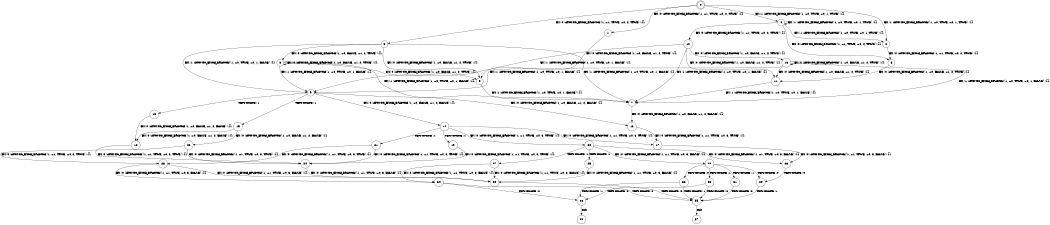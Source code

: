 digraph BCG {
size = "7, 10.5";
center = TRUE;
node [shape = circle];
0 [peripheries = 2];
0 -> 1 [label = "EX !0 !ATOMIC_EXCH_BRANCH (1, +1, TRUE, +0, 2, TRUE) !{}"];
0 -> 2 [label = "EX !1 !ATOMIC_EXCH_BRANCH (1, +0, TRUE, +0, 1, TRUE) !{}"];
0 -> 3 [label = "EX !0 !ATOMIC_EXCH_BRANCH (1, +1, TRUE, +0, 2, TRUE) !{}"];
0 -> 4 [label = "EX !1 !ATOMIC_EXCH_BRANCH (1, +0, TRUE, +0, 1, TRUE) !{}"];
1 -> 5 [label = "EX !0 !ATOMIC_EXCH_BRANCH (1, +0, FALSE, +1, 2, TRUE) !{}"];
2 -> 6 [label = "EX !0 !ATOMIC_EXCH_BRANCH (1, +1, TRUE, +0, 2, TRUE) !{}"];
3 -> 5 [label = "EX !0 !ATOMIC_EXCH_BRANCH (1, +0, FALSE, +1, 2, TRUE) !{}"];
3 -> 7 [label = "EX !1 !ATOMIC_EXCH_BRANCH (1, +0, TRUE, +0, 1, FALSE) !{}"];
3 -> 8 [label = "EX !0 !ATOMIC_EXCH_BRANCH (1, +0, FALSE, +1, 2, TRUE) !{}"];
3 -> 9 [label = "EX !1 !ATOMIC_EXCH_BRANCH (1, +0, TRUE, +0, 1, FALSE) !{}"];
4 -> 2 [label = "EX !1 !ATOMIC_EXCH_BRANCH (1, +0, TRUE, +0, 1, TRUE) !{}"];
4 -> 6 [label = "EX !0 !ATOMIC_EXCH_BRANCH (1, +1, TRUE, +0, 2, TRUE) !{}"];
4 -> 4 [label = "EX !1 !ATOMIC_EXCH_BRANCH (1, +0, TRUE, +0, 1, TRUE) !{}"];
4 -> 10 [label = "EX !0 !ATOMIC_EXCH_BRANCH (1, +1, TRUE, +0, 2, TRUE) !{}"];
5 -> 7 [label = "EX !1 !ATOMIC_EXCH_BRANCH (1, +0, TRUE, +0, 1, FALSE) !{}"];
6 -> 11 [label = "EX !0 !ATOMIC_EXCH_BRANCH (1, +0, FALSE, +1, 2, TRUE) !{}"];
7 -> 12 [label = "EX !0 !ATOMIC_EXCH_BRANCH (1, +0, FALSE, +1, 2, FALSE) !{}"];
8 -> 5 [label = "EX !0 !ATOMIC_EXCH_BRANCH (1, +0, FALSE, +1, 2, TRUE) !{}"];
8 -> 7 [label = "EX !1 !ATOMIC_EXCH_BRANCH (1, +0, TRUE, +0, 1, FALSE) !{}"];
8 -> 8 [label = "EX !0 !ATOMIC_EXCH_BRANCH (1, +0, FALSE, +1, 2, TRUE) !{}"];
8 -> 9 [label = "EX !1 !ATOMIC_EXCH_BRANCH (1, +0, TRUE, +0, 1, FALSE) !{}"];
9 -> 12 [label = "EX !0 !ATOMIC_EXCH_BRANCH (1, +0, FALSE, +1, 2, FALSE) !{}"];
9 -> 13 [label = "TERMINATE !1"];
9 -> 14 [label = "EX !0 !ATOMIC_EXCH_BRANCH (1, +0, FALSE, +1, 2, FALSE) !{}"];
9 -> 15 [label = "TERMINATE !1"];
10 -> 11 [label = "EX !0 !ATOMIC_EXCH_BRANCH (1, +0, FALSE, +1, 2, TRUE) !{}"];
10 -> 7 [label = "EX !1 !ATOMIC_EXCH_BRANCH (1, +0, TRUE, +0, 1, FALSE) !{}"];
10 -> 16 [label = "EX !0 !ATOMIC_EXCH_BRANCH (1, +0, FALSE, +1, 2, TRUE) !{}"];
10 -> 9 [label = "EX !1 !ATOMIC_EXCH_BRANCH (1, +0, TRUE, +0, 1, FALSE) !{}"];
11 -> 7 [label = "EX !1 !ATOMIC_EXCH_BRANCH (1, +0, TRUE, +0, 1, FALSE) !{}"];
12 -> 17 [label = "EX !0 !ATOMIC_EXCH_BRANCH (1, +1, TRUE, +0, 3, TRUE) !{}"];
13 -> 18 [label = "EX !0 !ATOMIC_EXCH_BRANCH (1, +0, FALSE, +1, 2, FALSE) !{}"];
14 -> 17 [label = "EX !0 !ATOMIC_EXCH_BRANCH (1, +1, TRUE, +0, 3, TRUE) !{}"];
14 -> 19 [label = "TERMINATE !1"];
14 -> 20 [label = "EX !0 !ATOMIC_EXCH_BRANCH (1, +1, TRUE, +0, 3, TRUE) !{}"];
14 -> 21 [label = "TERMINATE !1"];
15 -> 18 [label = "EX !0 !ATOMIC_EXCH_BRANCH (1, +0, FALSE, +1, 2, FALSE) !{}"];
15 -> 22 [label = "EX !0 !ATOMIC_EXCH_BRANCH (1, +0, FALSE, +1, 2, FALSE) !{}"];
16 -> 11 [label = "EX !0 !ATOMIC_EXCH_BRANCH (1, +0, FALSE, +1, 2, TRUE) !{}"];
16 -> 7 [label = "EX !1 !ATOMIC_EXCH_BRANCH (1, +0, TRUE, +0, 1, FALSE) !{}"];
16 -> 16 [label = "EX !0 !ATOMIC_EXCH_BRANCH (1, +0, FALSE, +1, 2, TRUE) !{}"];
16 -> 9 [label = "EX !1 !ATOMIC_EXCH_BRANCH (1, +0, TRUE, +0, 1, FALSE) !{}"];
17 -> 23 [label = "EX !0 !ATOMIC_EXCH_BRANCH (1, +1, TRUE, +0, 3, FALSE) !{}"];
18 -> 24 [label = "EX !0 !ATOMIC_EXCH_BRANCH (1, +1, TRUE, +0, 3, TRUE) !{}"];
19 -> 24 [label = "EX !0 !ATOMIC_EXCH_BRANCH (1, +1, TRUE, +0, 3, TRUE) !{}"];
20 -> 23 [label = "EX !0 !ATOMIC_EXCH_BRANCH (1, +1, TRUE, +0, 3, FALSE) !{}"];
20 -> 25 [label = "TERMINATE !1"];
20 -> 26 [label = "EX !0 !ATOMIC_EXCH_BRANCH (1, +1, TRUE, +0, 3, FALSE) !{}"];
20 -> 27 [label = "TERMINATE !1"];
21 -> 24 [label = "EX !0 !ATOMIC_EXCH_BRANCH (1, +1, TRUE, +0, 3, TRUE) !{}"];
21 -> 28 [label = "EX !0 !ATOMIC_EXCH_BRANCH (1, +1, TRUE, +0, 3, TRUE) !{}"];
22 -> 24 [label = "EX !0 !ATOMIC_EXCH_BRANCH (1, +1, TRUE, +0, 3, TRUE) !{}"];
22 -> 28 [label = "EX !0 !ATOMIC_EXCH_BRANCH (1, +1, TRUE, +0, 3, TRUE) !{}"];
23 -> 29 [label = "TERMINATE !0"];
24 -> 30 [label = "EX !0 !ATOMIC_EXCH_BRANCH (1, +1, TRUE, +0, 3, FALSE) !{}"];
25 -> 30 [label = "EX !0 !ATOMIC_EXCH_BRANCH (1, +1, TRUE, +0, 3, FALSE) !{}"];
26 -> 29 [label = "TERMINATE !0"];
26 -> 31 [label = "TERMINATE !1"];
26 -> 32 [label = "TERMINATE !0"];
26 -> 33 [label = "TERMINATE !1"];
27 -> 30 [label = "EX !0 !ATOMIC_EXCH_BRANCH (1, +1, TRUE, +0, 3, FALSE) !{}"];
27 -> 34 [label = "EX !0 !ATOMIC_EXCH_BRANCH (1, +1, TRUE, +0, 3, FALSE) !{}"];
28 -> 30 [label = "EX !0 !ATOMIC_EXCH_BRANCH (1, +1, TRUE, +0, 3, FALSE) !{}"];
28 -> 34 [label = "EX !0 !ATOMIC_EXCH_BRANCH (1, +1, TRUE, +0, 3, FALSE) !{}"];
29 -> 35 [label = "TERMINATE !1"];
30 -> 35 [label = "TERMINATE !0"];
31 -> 35 [label = "TERMINATE !0"];
32 -> 35 [label = "TERMINATE !1"];
32 -> 36 [label = "TERMINATE !1"];
33 -> 35 [label = "TERMINATE !0"];
33 -> 36 [label = "TERMINATE !0"];
34 -> 35 [label = "TERMINATE !0"];
34 -> 36 [label = "TERMINATE !0"];
35 -> 37 [label = "exit"];
36 -> 38 [label = "exit"];
}
